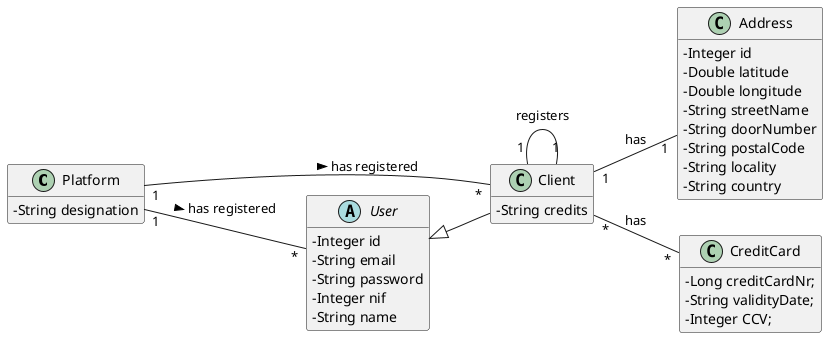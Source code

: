 @startuml
skinparam classAttributeIconSize 0
hide methods
left to right direction

class Platform {
-   String designation
}

class Client{
-String credits
}

abstract class User{
-Integer id
-String email
-String password
-Integer nif
-String name
}

class Address{
-Integer id
-Double latitude
-Double longitude
-String streetName
-String doorNumber
-String postalCode
-String locality
-String country
}

class CreditCard{
-Long creditCardNr;
-String validityDate;
-Integer CCV;
+CreditCard(creditCardNr,validityDate,CCV)
}

class Client extends User


Client "1" -- "1" Client : registers
Client "1" -- "1" Address : has
Client "*" -- "*" CreditCard : has
Platform "1" -- "*" Client : has registered >
Platform "1" -- "*" User : has registered >
@enduml